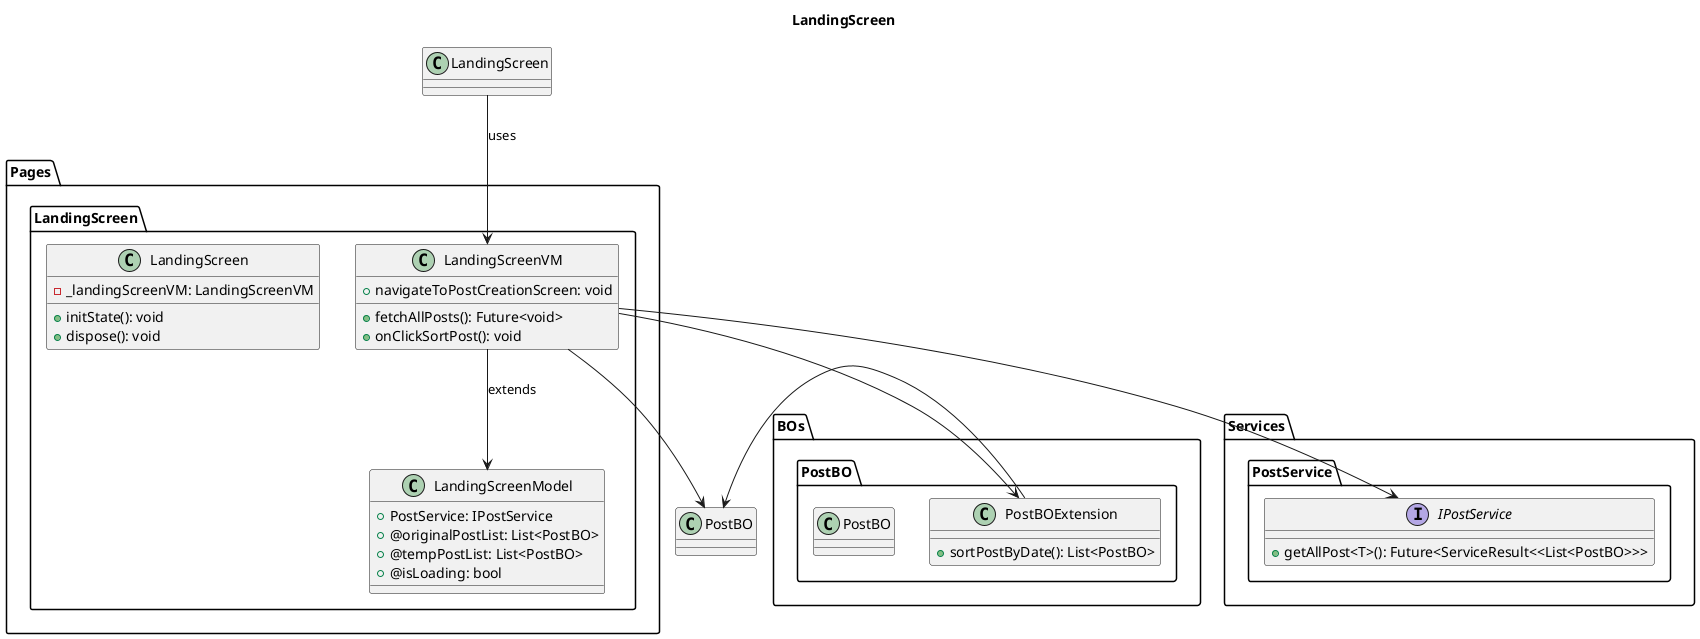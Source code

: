 @startuml LandingScreen Class Diagram 

title LandingScreen
package Pages{
    package LandingScreen{
        Class LandingScreen{
            - _landingScreenVM: LandingScreenVM
            + initState(): void 
            + dispose(): void        
        }
        class LandingScreenVM{
            + fetchAllPosts(): Future<void>
            + onClickSortPost(): void 
            + navigateToPostCreationScreen: void
        }
        class LandingScreenModel{
            + PostService: IPostService
            + @originalPostList: List<PostBO>
            + @tempPostList: List<PostBO>
            + @isLoading: bool
        }
    }
}

package BOs{
    package PostBO{
        Class PostBO{
        }
        Class PostBOExtension{
            + sortPostByDate(): List<PostBO>
        }
    }
}

package Services{
    package PostService{
        Interface IPostService{
            + getAllPost<T>(): Future<ServiceResult<<List<PostBO>>>
        }
    }
}

LandingScreen --> LandingScreenVM: uses
LandingScreenVM --> LandingScreenModel: extends
LandingScreenVM -> PostBO
LandingScreenVM --> PostBOExtension
LandingScreenVM --> IPostService
PostBOExtension -> PostBO

@enduml